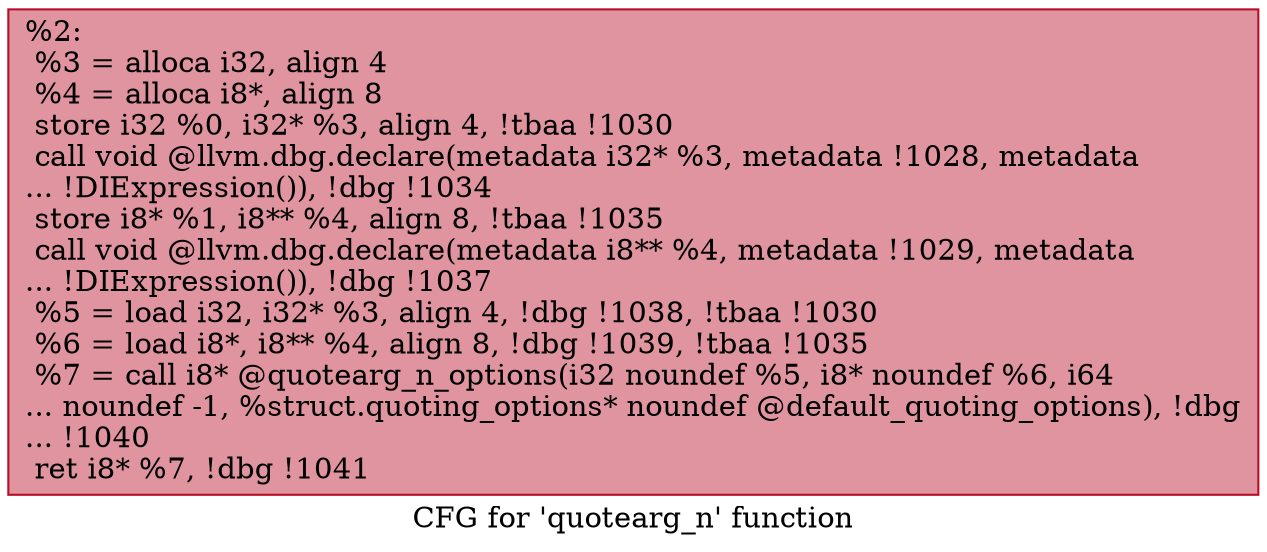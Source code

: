 digraph "CFG for 'quotearg_n' function" {
	label="CFG for 'quotearg_n' function";

	Node0x23a27b0 [shape=record,color="#b70d28ff", style=filled, fillcolor="#b70d2870",label="{%2:\l  %3 = alloca i32, align 4\l  %4 = alloca i8*, align 8\l  store i32 %0, i32* %3, align 4, !tbaa !1030\l  call void @llvm.dbg.declare(metadata i32* %3, metadata !1028, metadata\l... !DIExpression()), !dbg !1034\l  store i8* %1, i8** %4, align 8, !tbaa !1035\l  call void @llvm.dbg.declare(metadata i8** %4, metadata !1029, metadata\l... !DIExpression()), !dbg !1037\l  %5 = load i32, i32* %3, align 4, !dbg !1038, !tbaa !1030\l  %6 = load i8*, i8** %4, align 8, !dbg !1039, !tbaa !1035\l  %7 = call i8* @quotearg_n_options(i32 noundef %5, i8* noundef %6, i64\l... noundef -1, %struct.quoting_options* noundef @default_quoting_options), !dbg\l... !1040\l  ret i8* %7, !dbg !1041\l}"];
}
